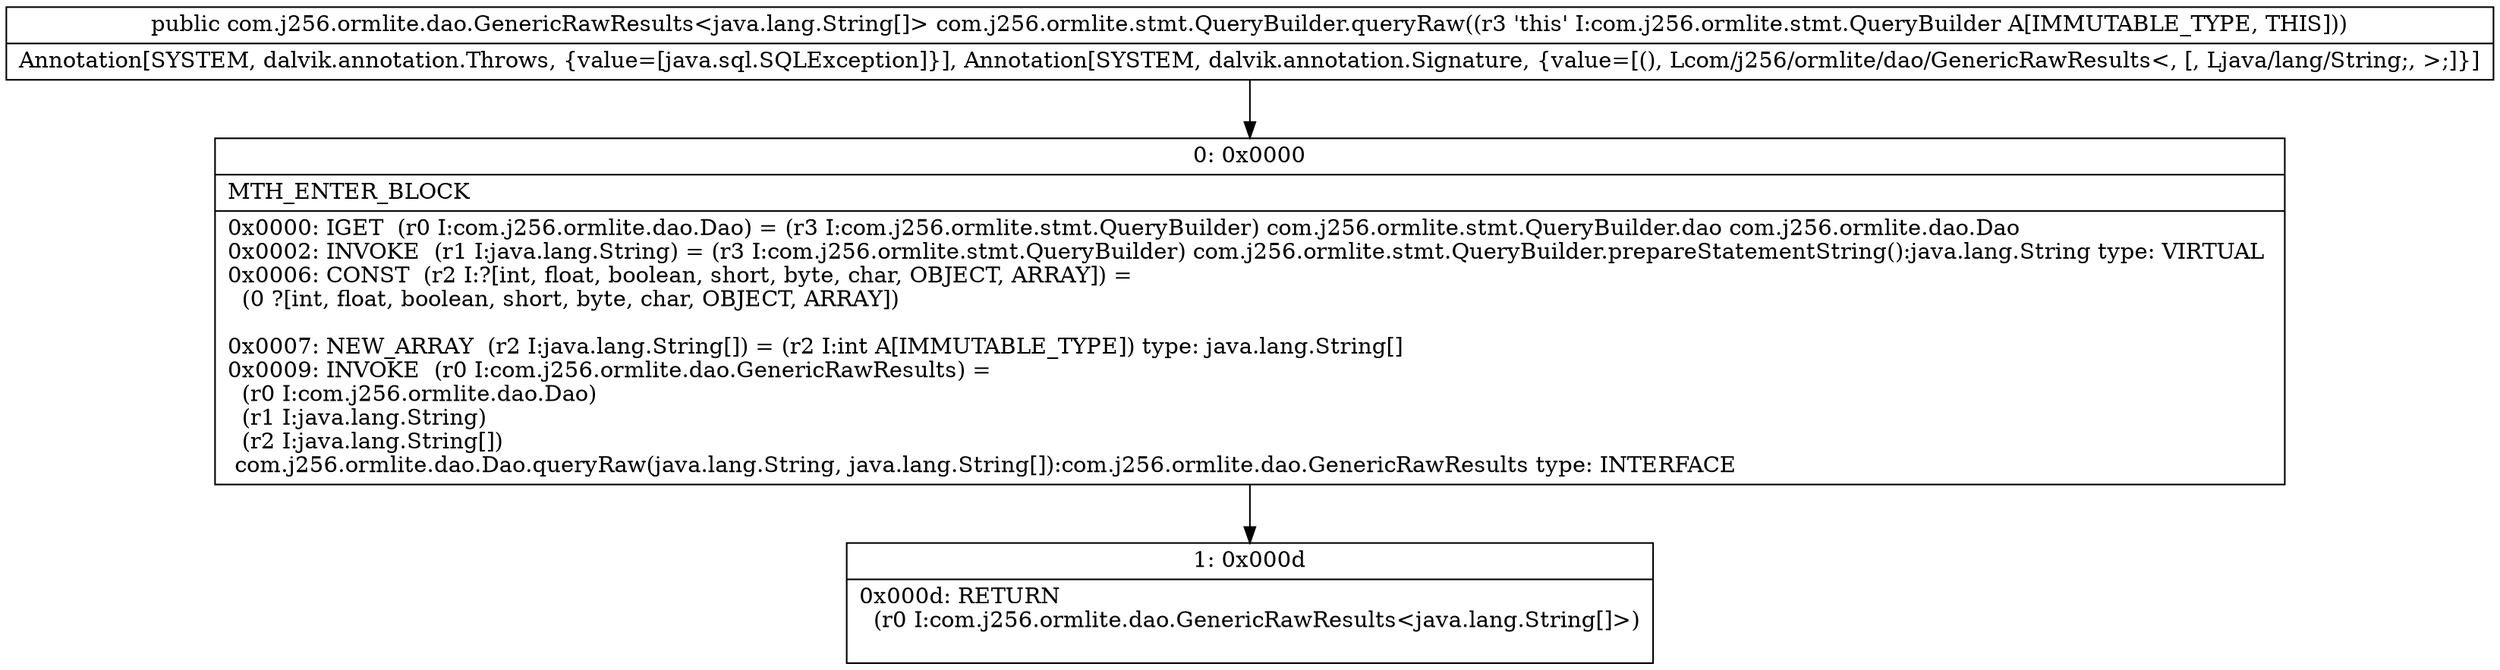 digraph "CFG forcom.j256.ormlite.stmt.QueryBuilder.queryRaw()Lcom\/j256\/ormlite\/dao\/GenericRawResults;" {
Node_0 [shape=record,label="{0\:\ 0x0000|MTH_ENTER_BLOCK\l|0x0000: IGET  (r0 I:com.j256.ormlite.dao.Dao) = (r3 I:com.j256.ormlite.stmt.QueryBuilder) com.j256.ormlite.stmt.QueryBuilder.dao com.j256.ormlite.dao.Dao \l0x0002: INVOKE  (r1 I:java.lang.String) = (r3 I:com.j256.ormlite.stmt.QueryBuilder) com.j256.ormlite.stmt.QueryBuilder.prepareStatementString():java.lang.String type: VIRTUAL \l0x0006: CONST  (r2 I:?[int, float, boolean, short, byte, char, OBJECT, ARRAY]) = \l  (0 ?[int, float, boolean, short, byte, char, OBJECT, ARRAY])\l \l0x0007: NEW_ARRAY  (r2 I:java.lang.String[]) = (r2 I:int A[IMMUTABLE_TYPE]) type: java.lang.String[] \l0x0009: INVOKE  (r0 I:com.j256.ormlite.dao.GenericRawResults) = \l  (r0 I:com.j256.ormlite.dao.Dao)\l  (r1 I:java.lang.String)\l  (r2 I:java.lang.String[])\l com.j256.ormlite.dao.Dao.queryRaw(java.lang.String, java.lang.String[]):com.j256.ormlite.dao.GenericRawResults type: INTERFACE \l}"];
Node_1 [shape=record,label="{1\:\ 0x000d|0x000d: RETURN  \l  (r0 I:com.j256.ormlite.dao.GenericRawResults\<java.lang.String[]\>)\l \l}"];
MethodNode[shape=record,label="{public com.j256.ormlite.dao.GenericRawResults\<java.lang.String[]\> com.j256.ormlite.stmt.QueryBuilder.queryRaw((r3 'this' I:com.j256.ormlite.stmt.QueryBuilder A[IMMUTABLE_TYPE, THIS]))  | Annotation[SYSTEM, dalvik.annotation.Throws, \{value=[java.sql.SQLException]\}], Annotation[SYSTEM, dalvik.annotation.Signature, \{value=[(), Lcom\/j256\/ormlite\/dao\/GenericRawResults\<, [, Ljava\/lang\/String;, \>;]\}]\l}"];
MethodNode -> Node_0;
Node_0 -> Node_1;
}

